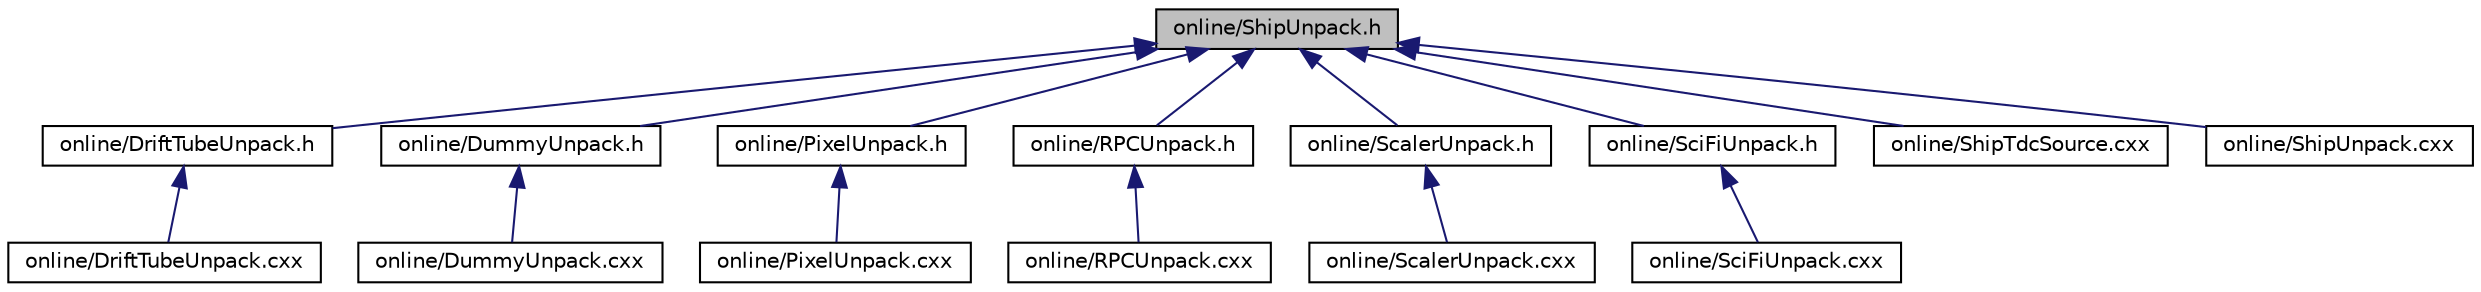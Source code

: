 digraph "online/ShipUnpack.h"
{
 // LATEX_PDF_SIZE
  edge [fontname="Helvetica",fontsize="10",labelfontname="Helvetica",labelfontsize="10"];
  node [fontname="Helvetica",fontsize="10",shape=record];
  Node1 [label="online/ShipUnpack.h",height=0.2,width=0.4,color="black", fillcolor="grey75", style="filled", fontcolor="black",tooltip=" "];
  Node1 -> Node2 [dir="back",color="midnightblue",fontsize="10",style="solid",fontname="Helvetica"];
  Node2 [label="online/DriftTubeUnpack.h",height=0.2,width=0.4,color="black", fillcolor="white", style="filled",URL="$DriftTubeUnpack_8h.html",tooltip=" "];
  Node2 -> Node3 [dir="back",color="midnightblue",fontsize="10",style="solid",fontname="Helvetica"];
  Node3 [label="online/DriftTubeUnpack.cxx",height=0.2,width=0.4,color="black", fillcolor="white", style="filled",URL="$DriftTubeUnpack_8cxx.html",tooltip=" "];
  Node1 -> Node4 [dir="back",color="midnightblue",fontsize="10",style="solid",fontname="Helvetica"];
  Node4 [label="online/DummyUnpack.h",height=0.2,width=0.4,color="black", fillcolor="white", style="filled",URL="$DummyUnpack_8h.html",tooltip=" "];
  Node4 -> Node5 [dir="back",color="midnightblue",fontsize="10",style="solid",fontname="Helvetica"];
  Node5 [label="online/DummyUnpack.cxx",height=0.2,width=0.4,color="black", fillcolor="white", style="filled",URL="$DummyUnpack_8cxx.html",tooltip=" "];
  Node1 -> Node6 [dir="back",color="midnightblue",fontsize="10",style="solid",fontname="Helvetica"];
  Node6 [label="online/PixelUnpack.h",height=0.2,width=0.4,color="black", fillcolor="white", style="filled",URL="$PixelUnpack_8h.html",tooltip=" "];
  Node6 -> Node7 [dir="back",color="midnightblue",fontsize="10",style="solid",fontname="Helvetica"];
  Node7 [label="online/PixelUnpack.cxx",height=0.2,width=0.4,color="black", fillcolor="white", style="filled",URL="$PixelUnpack_8cxx.html",tooltip=" "];
  Node1 -> Node8 [dir="back",color="midnightblue",fontsize="10",style="solid",fontname="Helvetica"];
  Node8 [label="online/RPCUnpack.h",height=0.2,width=0.4,color="black", fillcolor="white", style="filled",URL="$RPCUnpack_8h.html",tooltip=" "];
  Node8 -> Node9 [dir="back",color="midnightblue",fontsize="10",style="solid",fontname="Helvetica"];
  Node9 [label="online/RPCUnpack.cxx",height=0.2,width=0.4,color="black", fillcolor="white", style="filled",URL="$RPCUnpack_8cxx.html",tooltip=" "];
  Node1 -> Node10 [dir="back",color="midnightblue",fontsize="10",style="solid",fontname="Helvetica"];
  Node10 [label="online/ScalerUnpack.h",height=0.2,width=0.4,color="black", fillcolor="white", style="filled",URL="$ScalerUnpack_8h.html",tooltip=" "];
  Node10 -> Node11 [dir="back",color="midnightblue",fontsize="10",style="solid",fontname="Helvetica"];
  Node11 [label="online/ScalerUnpack.cxx",height=0.2,width=0.4,color="black", fillcolor="white", style="filled",URL="$ScalerUnpack_8cxx.html",tooltip=" "];
  Node1 -> Node12 [dir="back",color="midnightblue",fontsize="10",style="solid",fontname="Helvetica"];
  Node12 [label="online/SciFiUnpack.h",height=0.2,width=0.4,color="black", fillcolor="white", style="filled",URL="$SciFiUnpack_8h.html",tooltip=" "];
  Node12 -> Node13 [dir="back",color="midnightblue",fontsize="10",style="solid",fontname="Helvetica"];
  Node13 [label="online/SciFiUnpack.cxx",height=0.2,width=0.4,color="black", fillcolor="white", style="filled",URL="$SciFiUnpack_8cxx.html",tooltip=" "];
  Node1 -> Node14 [dir="back",color="midnightblue",fontsize="10",style="solid",fontname="Helvetica"];
  Node14 [label="online/ShipTdcSource.cxx",height=0.2,width=0.4,color="black", fillcolor="white", style="filled",URL="$ShipTdcSource_8cxx.html",tooltip=" "];
  Node1 -> Node15 [dir="back",color="midnightblue",fontsize="10",style="solid",fontname="Helvetica"];
  Node15 [label="online/ShipUnpack.cxx",height=0.2,width=0.4,color="black", fillcolor="white", style="filled",URL="$ShipUnpack_8cxx.html",tooltip=" "];
}
